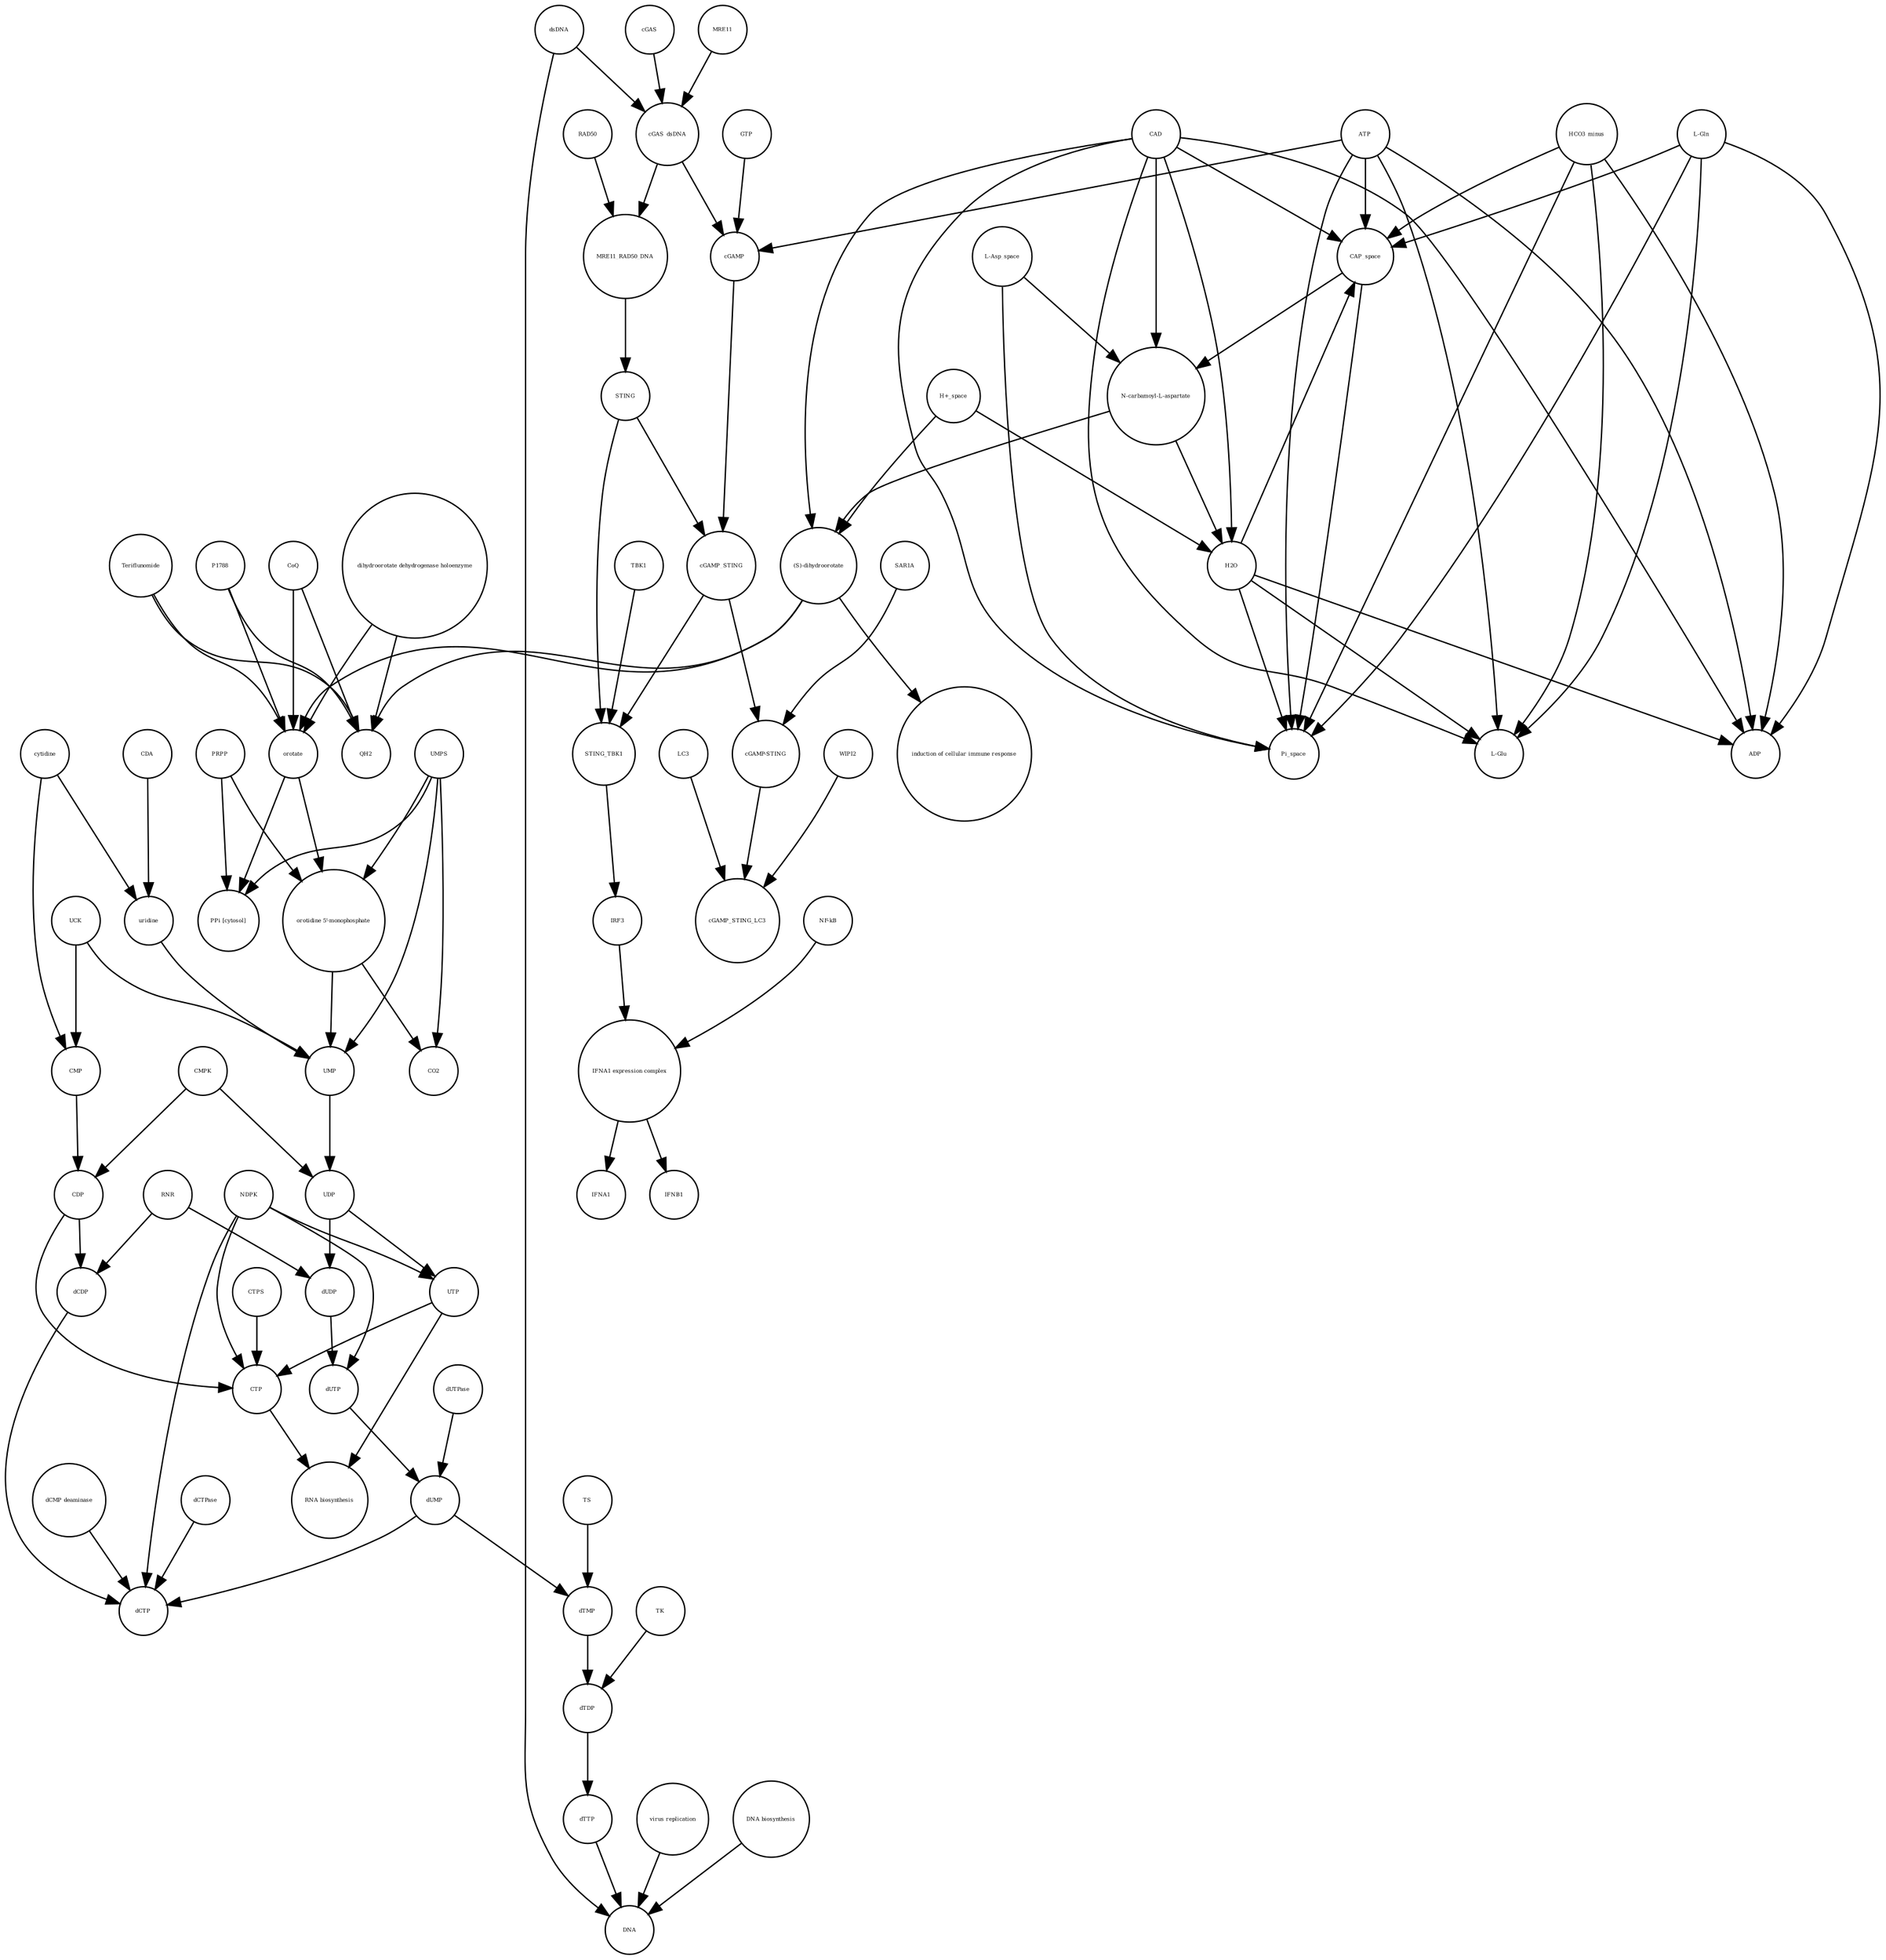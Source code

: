 strict digraph  {
UTP [annotation="", bipartite=0, cls="simple chemical", fontsize=4, label=UTP, shape=circle];
"RNA biosynthesis" [annotation="urn_miriam_obo.go_GO%3A0032774", bipartite=0, cls=phenotype, fontsize=4, label="RNA biosynthesis", shape=circle];
CTP [annotation="", bipartite=0, cls="simple chemical", fontsize=4, label=CTP, shape=circle];
"(S)-dihydroorotate" [annotation="", bipartite=0, cls="simple chemical", fontsize=4, label="(S)-dihydroorotate", shape=circle];
"induction of cellular immune response" [annotation="", bipartite=0, cls=phenotype, fontsize=4, label="induction of cellular immune response", shape=circle];
cGAMP [annotation="", bipartite=0, cls="simple chemical", fontsize=4, label=cGAMP, shape=circle];
RNR [annotation="", bipartite=0, cls=macromolecule, fontsize=4, label=RNR, shape=circle];
dUDP [annotation="", bipartite=0, cls="simple chemical", fontsize=4, label=dUDP, shape=circle];
dCTP [annotation="", bipartite=0, cls="simple chemical", fontsize=4, label=dCTP, shape=circle];
dsDNA [annotation="", bipartite=0, cls="simple chemical", fontsize=4, label=dsDNA, shape=circle];
STING_TBK1 [annotation="", bipartite=0, cls=complex, fontsize=4, label=STING_TBK1, shape=circle];
SAR1A [annotation="", bipartite=0, cls=macromolecule, fontsize=4, label=SAR1A, shape=circle];
orotate [annotation="", bipartite=0, cls="simple chemical", fontsize=4, label=orotate, shape=circle];
CoQ [annotation="", bipartite=0, cls="simple chemical", fontsize=4, label=CoQ, shape=circle];
uridine [annotation="", bipartite=0, cls="simple chemical", fontsize=4, label=uridine, shape=circle];
dTTP [annotation="", bipartite=0, cls="simple chemical", fontsize=4, label=dTTP, shape=circle];
cGAMP_STING [annotation="", bipartite=0, cls=complex, fontsize=4, label=cGAMP_STING, shape=circle];
dTDP [annotation="", bipartite=0, cls="simple chemical", fontsize=4, label=dTDP, shape=circle];
STING [annotation="", bipartite=0, cls="macromolecule multimer", fontsize=4, label=STING, shape=circle];
IRF3 [annotation="", bipartite=0, cls="macromolecule multimer", fontsize=4, label=IRF3, shape=circle];
Pi_space [annotation="", bipartite=0, cls="simple chemical", fontsize=4, label=Pi_space, shape=circle];
MRE11 [annotation="", bipartite=0, cls="macromolecule multimer", fontsize=4, label=MRE11, shape=circle];
HCO3_minus [annotation="", bipartite=0, cls="simple chemical", fontsize=4, label=HCO3_minus, shape=circle];
MRE11_RAD50_DNA [annotation="", bipartite=0, cls=complex, fontsize=4, label=MRE11_RAD50_DNA, shape=circle];
"dihydroorotate dehydrogenase holoenzyme" [annotation="", bipartite=0, cls="simple chemical", fontsize=4, label="dihydroorotate dehydrogenase holoenzyme", shape=circle];
"L-Asp_space" [annotation="", bipartite=0, cls="simple chemical", fontsize=4, label="L-Asp_space", shape=circle];
"L-Gln" [annotation="", bipartite=0, cls="simple chemical", fontsize=4, label="L-Gln", shape=circle];
CDP [annotation="", bipartite=0, cls="simple chemical", fontsize=4, label=CDP, shape=circle];
CAD [annotation="", bipartite=0, cls=macromolecule, fontsize=4, label=CAD, shape=circle];
"dCMP deaminase" [annotation="", bipartite=0, cls=macromolecule, fontsize=4, label="dCMP deaminase", shape=circle];
dTMP [annotation="", bipartite=0, cls="simple chemical", fontsize=4, label=dTMP, shape=circle];
TK [annotation="", bipartite=0, cls=macromolecule, fontsize=4, label=TK, shape=circle];
cGAS_dsDNA [annotation="", bipartite=0, cls=complex, fontsize=4, label=cGAS_dsDNA, shape=circle];
cGAMP_STING_LC3 [annotation="", bipartite=0, cls=complex, fontsize=4, label=cGAMP_STING_LC3, shape=circle];
"N-carbamoyl-L-aspartate" [annotation="", bipartite=0, cls="simple chemical", fontsize=4, label="N-carbamoyl-L-aspartate", shape=circle];
dUMP [annotation="", bipartite=0, cls="simple chemical", fontsize=4, label=dUMP, shape=circle];
"cGAMP-STING" [annotation="", bipartite=0, cls=complex, fontsize=4, label="cGAMP-STING", shape=circle];
NDPK [annotation="", bipartite=0, cls=macromolecule, fontsize=4, label=NDPK, shape=circle];
CAP_space [annotation="", bipartite=0, cls="simple chemical", fontsize=4, label=CAP_space, shape=circle];
cytidine [annotation="", bipartite=0, cls="simple chemical", fontsize=4, label=cytidine, shape=circle];
WIPI2 [annotation="", bipartite=0, cls=macromolecule, fontsize=4, label=WIPI2, shape=circle];
"H+_space" [annotation="", bipartite=0, cls="simple chemical", fontsize=4, label="H+_space", shape=circle];
dCTPase [annotation="", bipartite=0, cls=macromolecule, fontsize=4, label=dCTPase, shape=circle];
TBK1 [annotation="", bipartite=0, cls=macromolecule, fontsize=4, label=TBK1, shape=circle];
Teriflunomide [annotation="", bipartite=0, cls="simple chemical", fontsize=4, label=Teriflunomide, shape=circle];
"L-Glu" [annotation="", bipartite=0, cls="simple chemical", fontsize=4, label="L-Glu", shape=circle];
dUTP [annotation="", bipartite=0, cls="simple chemical", fontsize=4, label=dUTP, shape=circle];
LC3 [annotation="", bipartite=0, cls=macromolecule, fontsize=4, label=LC3, shape=circle];
"NF-kB" [annotation="", bipartite=0, cls=complex, fontsize=4, label="NF-kB", shape=circle];
"virus replication" [annotation="", bipartite=0, cls=phenotype, fontsize=4, label="virus replication", shape=circle];
CO2 [annotation="", bipartite=0, cls="simple chemical", fontsize=4, label=CO2, shape=circle];
UCK [annotation="", bipartite=0, cls=macromolecule, fontsize=4, label=UCK, shape=circle];
CTPS [annotation="", bipartite=0, cls=macromolecule, fontsize=4, label=CTPS, shape=circle];
GTP [annotation="", bipartite=0, cls="simple chemical", fontsize=4, label=GTP, shape=circle];
ADP [annotation="", bipartite=0, cls="simple chemical", fontsize=4, label=ADP, shape=circle];
TS [annotation="", bipartite=0, cls=macromolecule, fontsize=4, label=TS, shape=circle];
QH2 [annotation="", bipartite=0, cls="simple chemical", fontsize=4, label=QH2, shape=circle];
PRPP [annotation="", bipartite=0, cls="simple chemical", fontsize=4, label=PRPP, shape=circle];
H2O [annotation="", bipartite=0, cls="simple chemical", fontsize=4, label=H2O, shape=circle];
CDA [annotation="", bipartite=0, cls=macromolecule, fontsize=4, label=CDA, shape=circle];
"PPi [cytosol]" [annotation="", bipartite=0, cls="simple chemical", fontsize=4, label="PPi [cytosol]", shape=circle];
dCDP [annotation="", bipartite=0, cls="simple chemical", fontsize=4, label=dCDP, shape=circle];
"orotidine 5'-monophosphate" [annotation="", bipartite=0, cls="simple chemical", fontsize=4, label="orotidine 5'-monophosphate", shape=circle];
UDP [annotation="", bipartite=0, cls="simple chemical", fontsize=4, label=UDP, shape=circle];
IFNB1 [annotation="", bipartite=0, cls="nucleic acid feature", fontsize=4, label=IFNB1, shape=circle];
IFNA1 [annotation="", bipartite=0, cls="nucleic acid feature", fontsize=4, label=IFNA1, shape=circle];
cGAS [annotation="", bipartite=0, cls=macromolecule, fontsize=4, label=cGAS, shape=circle];
P1788 [annotation="", bipartite=0, cls="simple chemical", fontsize=4, label=P1788, shape=circle];
RAD50 [annotation="", bipartite=0, cls="macromolecule multimer", fontsize=4, label=RAD50, shape=circle];
"IFNA1 expression complex" [annotation="", bipartite=0, cls=complex, fontsize=4, label="IFNA1 expression complex", shape=circle];
"DNA biosynthesis" [annotation="urn_miriam_obo.go_GO%3A0071897", bipartite=0, cls=phenotype, fontsize=4, label="DNA biosynthesis", shape=circle];
DNA [annotation="", bipartite=0, cls="nucleic acid feature", fontsize=4, label=DNA, shape=circle];
CMPK [annotation="", bipartite=0, cls=macromolecule, fontsize=4, label=CMPK, shape=circle];
ATP [annotation="", bipartite=0, cls="simple chemical", fontsize=4, label=ATP, shape=circle];
UMPS [annotation="", bipartite=0, cls="macromolecule multimer", fontsize=4, label=UMPS, shape=circle];
CMP [annotation="", bipartite=0, cls="simple chemical", fontsize=4, label=CMP, shape=circle];
dUTPase [annotation="", bipartite=0, cls=macromolecule, fontsize=4, label=dUTPase, shape=circle];
UMP [annotation="", bipartite=0, cls="simple chemical", fontsize=4, label=UMP, shape=circle];
UTP -> "RNA biosynthesis"  [annotation="", interaction_type="necessary stimulation"];
UTP -> CTP  [annotation="", interaction_type=production];
CTP -> "RNA biosynthesis"  [annotation="", interaction_type="necessary stimulation"];
"(S)-dihydroorotate" -> "induction of cellular immune response"  [annotation="", interaction_type="necessary stimulation"];
"(S)-dihydroorotate" -> QH2  [annotation="", interaction_type=production];
"(S)-dihydroorotate" -> orotate  [annotation="", interaction_type=production];
cGAMP -> cGAMP_STING  [annotation="", interaction_type=production];
RNR -> dUDP  [annotation="", interaction_type=catalysis];
RNR -> dCDP  [annotation="", interaction_type=catalysis];
dUDP -> dUTP  [annotation="", interaction_type=production];
dsDNA -> cGAS_dsDNA  [annotation="", interaction_type=production];
dsDNA -> DNA  [annotation="", interaction_type=production];
STING_TBK1 -> IRF3  [annotation="", interaction_type=catalysis];
SAR1A -> "cGAMP-STING"  [annotation="", interaction_type=catalysis];
orotate -> "orotidine 5'-monophosphate"  [annotation="", interaction_type=production];
orotate -> "PPi [cytosol]"  [annotation="", interaction_type=production];
CoQ -> QH2  [annotation="", interaction_type=production];
CoQ -> orotate  [annotation="", interaction_type=production];
uridine -> UMP  [annotation="", interaction_type=production];
dTTP -> DNA  [annotation="", interaction_type=production];
cGAMP_STING -> STING_TBK1  [annotation="", interaction_type=production];
cGAMP_STING -> "cGAMP-STING"  [annotation="", interaction_type=production];
dTDP -> dTTP  [annotation="", interaction_type=production];
STING -> STING_TBK1  [annotation="", interaction_type=production];
STING -> cGAMP_STING  [annotation="", interaction_type=production];
IRF3 -> "IFNA1 expression complex"  [annotation="", interaction_type=production];
MRE11 -> cGAS_dsDNA  [annotation="", interaction_type=production];
HCO3_minus -> Pi_space  [annotation="", interaction_type=production];
HCO3_minus -> CAP_space  [annotation="", interaction_type=production];
HCO3_minus -> "L-Glu"  [annotation="", interaction_type=production];
HCO3_minus -> ADP  [annotation="", interaction_type=production];
MRE11_RAD50_DNA -> STING  [annotation="", interaction_type=catalysis];
"dihydroorotate dehydrogenase holoenzyme" -> QH2  [annotation=urn_miriam_reactome_REACT_1698, interaction_type=catalysis];
"dihydroorotate dehydrogenase holoenzyme" -> orotate  [annotation=urn_miriam_reactome_REACT_1698, interaction_type=catalysis];
"L-Asp_space" -> Pi_space  [annotation="", interaction_type=production];
"L-Asp_space" -> "N-carbamoyl-L-aspartate"  [annotation="", interaction_type=production];
"L-Gln" -> Pi_space  [annotation="", interaction_type=production];
"L-Gln" -> CAP_space  [annotation="", interaction_type=production];
"L-Gln" -> "L-Glu"  [annotation="", interaction_type=production];
"L-Gln" -> ADP  [annotation="", interaction_type=production];
CDP -> dCDP  [annotation="", interaction_type=production];
CDP -> CTP  [annotation="", interaction_type=production];
CAD -> "L-Glu"  [annotation=urn_miriam_reactome_REACT_1698, interaction_type=catalysis];
CAD -> ADP  [annotation=urn_miriam_reactome_REACT_1698, interaction_type=catalysis];
CAD -> Pi_space  [annotation=urn_miriam_reactome_REACT_1698, interaction_type=catalysis];
CAD -> CAP_space  [annotation=urn_miriam_reactome_REACT_1698, interaction_type=catalysis];
CAD -> "(S)-dihydroorotate"  [annotation=urn_miriam_reactome_REACT_1698, interaction_type=catalysis];
CAD -> H2O  [annotation=urn_miriam_reactome_REACT_1698, interaction_type=catalysis];
CAD -> "N-carbamoyl-L-aspartate"  [annotation=urn_miriam_reactome_REACT_1698, interaction_type=catalysis];
"dCMP deaminase" -> dCTP  [annotation="", interaction_type=catalysis];
dTMP -> dTDP  [annotation="", interaction_type=production];
TK -> dTDP  [annotation="", interaction_type=catalysis];
cGAS_dsDNA -> cGAMP  [annotation="", interaction_type=catalysis];
cGAS_dsDNA -> MRE11_RAD50_DNA  [annotation="", interaction_type=production];
"N-carbamoyl-L-aspartate" -> H2O  [annotation="", interaction_type=production];
"N-carbamoyl-L-aspartate" -> "(S)-dihydroorotate"  [annotation="", interaction_type=production];
dUMP -> dCTP  [annotation="", interaction_type=production];
dUMP -> dTMP  [annotation="", interaction_type=production];
"cGAMP-STING" -> cGAMP_STING_LC3  [annotation="", interaction_type=production];
NDPK -> dUTP  [annotation="", interaction_type=catalysis];
NDPK -> dCTP  [annotation="", interaction_type=catalysis];
NDPK -> CTP  [annotation="", interaction_type=catalysis];
NDPK -> UTP  [annotation="", interaction_type=catalysis];
CAP_space -> Pi_space  [annotation="", interaction_type=production];
CAP_space -> "N-carbamoyl-L-aspartate"  [annotation="", interaction_type=production];
cytidine -> CMP  [annotation="", interaction_type=production];
cytidine -> uridine  [annotation="", interaction_type=production];
WIPI2 -> cGAMP_STING_LC3  [annotation="", interaction_type=catalysis];
"H+_space" -> H2O  [annotation="", interaction_type=production];
"H+_space" -> "(S)-dihydroorotate"  [annotation="", interaction_type=production];
dCTPase -> dCTP  [annotation="", interaction_type=catalysis];
TBK1 -> STING_TBK1  [annotation="", interaction_type=production];
Teriflunomide -> QH2  [annotation=urn_miriam_reactome_REACT_1698, interaction_type=inhibition];
Teriflunomide -> orotate  [annotation=urn_miriam_reactome_REACT_1698, interaction_type=inhibition];
dUTP -> dUMP  [annotation="", interaction_type=production];
LC3 -> cGAMP_STING_LC3  [annotation="", interaction_type=production];
"NF-kB" -> "IFNA1 expression complex"  [annotation="", interaction_type=production];
"virus replication" -> DNA  [annotation="", interaction_type=inhibition];
UCK -> UMP  [annotation="", interaction_type=catalysis];
UCK -> CMP  [annotation="", interaction_type=catalysis];
CTPS -> CTP  [annotation="", interaction_type=catalysis];
GTP -> cGAMP  [annotation="", interaction_type=production];
TS -> dTMP  [annotation="", interaction_type=catalysis];
PRPP -> "orotidine 5'-monophosphate"  [annotation="", interaction_type=production];
PRPP -> "PPi [cytosol]"  [annotation="", interaction_type=production];
H2O -> Pi_space  [annotation="", interaction_type=production];
H2O -> CAP_space  [annotation="", interaction_type=production];
H2O -> "L-Glu"  [annotation="", interaction_type=production];
H2O -> ADP  [annotation="", interaction_type=production];
CDA -> uridine  [annotation="", interaction_type=catalysis];
dCDP -> dCTP  [annotation="", interaction_type=production];
"orotidine 5'-monophosphate" -> CO2  [annotation="", interaction_type=production];
"orotidine 5'-monophosphate" -> UMP  [annotation="", interaction_type=production];
UDP -> dUDP  [annotation="", interaction_type=production];
UDP -> UTP  [annotation="", interaction_type=production];
cGAS -> cGAS_dsDNA  [annotation="", interaction_type=production];
P1788 -> QH2  [annotation=urn_miriam_reactome_REACT_1698, interaction_type=inhibition];
P1788 -> orotate  [annotation=urn_miriam_reactome_REACT_1698, interaction_type=inhibition];
RAD50 -> MRE11_RAD50_DNA  [annotation="", interaction_type=production];
"IFNA1 expression complex" -> IFNB1  [annotation="", interaction_type=stimulation];
"IFNA1 expression complex" -> IFNA1  [annotation="", interaction_type=stimulation];
"DNA biosynthesis" -> DNA  [annotation="", interaction_type=catalysis];
CMPK -> CDP  [annotation="", interaction_type=catalysis];
CMPK -> UDP  [annotation="", interaction_type=catalysis];
ATP -> "L-Glu"  [annotation="", interaction_type=production];
ATP -> ADP  [annotation="", interaction_type=production];
ATP -> Pi_space  [annotation="", interaction_type=production];
ATP -> CAP_space  [annotation="", interaction_type=production];
ATP -> cGAMP  [annotation="", interaction_type=production];
UMPS -> CO2  [annotation=urn_miriam_reactome_REACT_1698, interaction_type=catalysis];
UMPS -> UMP  [annotation=urn_miriam_reactome_REACT_1698, interaction_type=catalysis];
UMPS -> "orotidine 5'-monophosphate"  [annotation=urn_miriam_reactome_REACT_1698, interaction_type=catalysis];
UMPS -> "PPi [cytosol]"  [annotation=urn_miriam_reactome_REACT_1698, interaction_type=catalysis];
CMP -> CDP  [annotation="", interaction_type=production];
dUTPase -> dUMP  [annotation="", interaction_type=catalysis];
UMP -> UDP  [annotation="", interaction_type=production];
}
